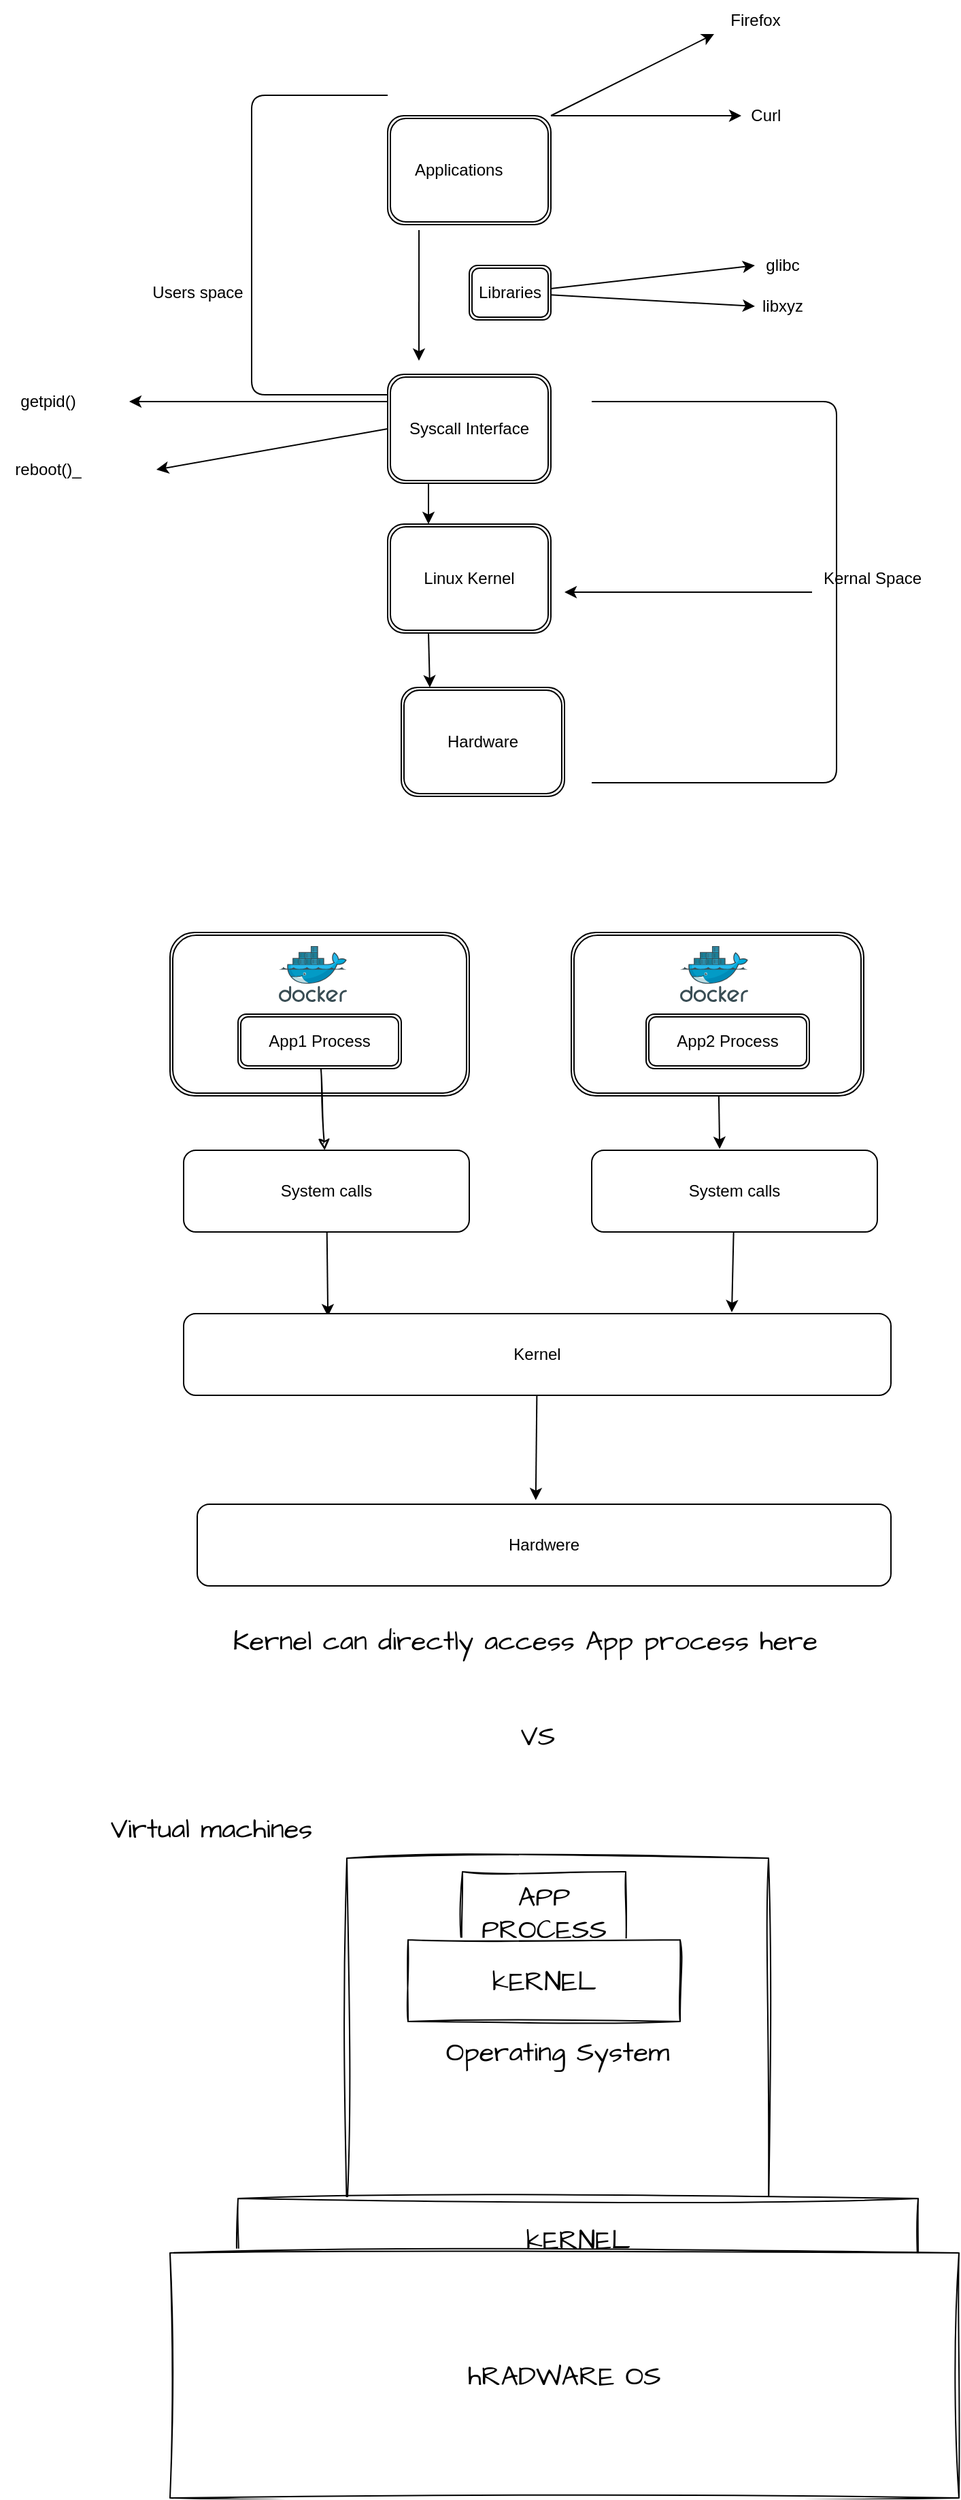 <mxfile>
    <diagram id="OT_pXiCVnQ4ol3Y5FjXG" name="Page-1">
        <mxGraphModel dx="1130" dy="787" grid="1" gridSize="10" guides="1" tooltips="1" connect="1" arrows="1" fold="1" page="1" pageScale="1" pageWidth="850" pageHeight="1100" math="0" shadow="0">
            <root>
                <mxCell id="0"/>
                <mxCell id="1" parent="0"/>
                <mxCell id="2" value="Hardware" style="shape=ext;double=1;rounded=1;whiteSpace=wrap;html=1;" vertex="1" parent="1">
                    <mxGeometry x="340" y="670" width="120" height="80" as="geometry"/>
                </mxCell>
                <mxCell id="21" style="edgeStyle=none;html=1;exitX=0.25;exitY=1;exitDx=0;exitDy=0;entryX=0.25;entryY=0;entryDx=0;entryDy=0;" edge="1" parent="1" source="3" target="4">
                    <mxGeometry relative="1" as="geometry"/>
                </mxCell>
                <mxCell id="25" style="edgeStyle=none;html=1;exitX=0;exitY=0.25;exitDx=0;exitDy=0;" edge="1" parent="1" source="3">
                    <mxGeometry relative="1" as="geometry">
                        <mxPoint x="140" y="460" as="targetPoint"/>
                    </mxGeometry>
                </mxCell>
                <mxCell id="27" style="edgeStyle=none;html=1;exitX=0;exitY=0.5;exitDx=0;exitDy=0;" edge="1" parent="1" source="3">
                    <mxGeometry relative="1" as="geometry">
                        <mxPoint x="160" y="510" as="targetPoint"/>
                    </mxGeometry>
                </mxCell>
                <mxCell id="3" value="Syscall Interface" style="shape=ext;double=1;rounded=1;whiteSpace=wrap;html=1;" vertex="1" parent="1">
                    <mxGeometry x="330" y="440" width="120" height="80" as="geometry"/>
                </mxCell>
                <mxCell id="22" style="edgeStyle=none;html=1;exitX=0.25;exitY=1;exitDx=0;exitDy=0;entryX=0.175;entryY=0;entryDx=0;entryDy=0;entryPerimeter=0;" edge="1" parent="1" source="4" target="2">
                    <mxGeometry relative="1" as="geometry"/>
                </mxCell>
                <mxCell id="4" value="Linux Kernel" style="shape=ext;double=1;rounded=1;whiteSpace=wrap;html=1;" vertex="1" parent="1">
                    <mxGeometry x="330" y="550" width="120" height="80" as="geometry"/>
                </mxCell>
                <mxCell id="11" style="edgeStyle=none;html=1;" edge="1" parent="1">
                    <mxGeometry relative="1" as="geometry">
                        <mxPoint x="600" y="360" as="targetPoint"/>
                        <mxPoint x="450" y="377" as="sourcePoint"/>
                    </mxGeometry>
                </mxCell>
                <mxCell id="13" style="edgeStyle=none;html=1;" edge="1" parent="1" source="5">
                    <mxGeometry relative="1" as="geometry">
                        <mxPoint x="600" y="390" as="targetPoint"/>
                    </mxGeometry>
                </mxCell>
                <mxCell id="5" value="Libraries" style="shape=ext;double=1;rounded=1;whiteSpace=wrap;html=1;" vertex="1" parent="1">
                    <mxGeometry x="390" y="360" width="60" height="40" as="geometry"/>
                </mxCell>
                <mxCell id="7" style="edgeStyle=none;html=1;exitX=1;exitY=0;exitDx=0;exitDy=0;" edge="1" parent="1" source="6">
                    <mxGeometry relative="1" as="geometry">
                        <mxPoint x="570" y="190" as="targetPoint"/>
                    </mxGeometry>
                </mxCell>
                <mxCell id="9" style="edgeStyle=none;html=1;exitX=1;exitY=0;exitDx=0;exitDy=0;" edge="1" parent="1" source="6">
                    <mxGeometry relative="1" as="geometry">
                        <mxPoint x="590" y="250" as="targetPoint"/>
                    </mxGeometry>
                </mxCell>
                <mxCell id="19" style="edgeStyle=none;html=1;exitX=0.192;exitY=1.05;exitDx=0;exitDy=0;exitPerimeter=0;" edge="1" parent="1" source="6">
                    <mxGeometry relative="1" as="geometry">
                        <mxPoint x="353" y="430" as="targetPoint"/>
                    </mxGeometry>
                </mxCell>
                <mxCell id="6" value="Applications&lt;span style=&quot;white-space: pre;&quot;&gt;&#9;&lt;/span&gt;" style="shape=ext;double=1;rounded=1;whiteSpace=wrap;html=1;" vertex="1" parent="1">
                    <mxGeometry x="330" y="250" width="120" height="80" as="geometry"/>
                </mxCell>
                <mxCell id="8" value="Firefox" style="text;html=1;align=center;verticalAlign=middle;resizable=0;points=[];autosize=1;strokeColor=none;fillColor=none;rounded=1;" vertex="1" parent="1">
                    <mxGeometry x="570" y="165" width="60" height="30" as="geometry"/>
                </mxCell>
                <mxCell id="10" value="Curl&lt;span style=&quot;white-space: pre;&quot;&gt;&#9;&lt;/span&gt;" style="text;html=1;align=center;verticalAlign=middle;resizable=0;points=[];autosize=1;strokeColor=none;fillColor=none;rounded=1;" vertex="1" parent="1">
                    <mxGeometry x="585" y="235" width="50" height="30" as="geometry"/>
                </mxCell>
                <mxCell id="12" value="glibc" style="text;html=1;align=center;verticalAlign=middle;resizable=0;points=[];autosize=1;strokeColor=none;fillColor=none;rounded=1;" vertex="1" parent="1">
                    <mxGeometry x="595" y="345" width="50" height="30" as="geometry"/>
                </mxCell>
                <mxCell id="14" value="libxyz" style="text;html=1;align=center;verticalAlign=middle;resizable=0;points=[];autosize=1;strokeColor=none;fillColor=none;rounded=1;" vertex="1" parent="1">
                    <mxGeometry x="595" y="375" width="50" height="30" as="geometry"/>
                </mxCell>
                <mxCell id="18" style="edgeStyle=none;html=1;exitX=0.1;exitY=0.5;exitDx=0;exitDy=0;exitPerimeter=0;" edge="1" parent="1" source="15">
                    <mxGeometry relative="1" as="geometry">
                        <mxPoint x="460" y="600" as="targetPoint"/>
                    </mxGeometry>
                </mxCell>
                <mxCell id="15" value="" style="shape=curlyBracket;whiteSpace=wrap;html=1;rounded=1;flipH=1;labelPosition=right;verticalLabelPosition=middle;align=left;verticalAlign=middle;size=0;" vertex="1" parent="1">
                    <mxGeometry x="480" y="460" width="180" height="280" as="geometry"/>
                </mxCell>
                <mxCell id="16" value="Kernal Space&lt;span style=&quot;white-space: pre;&quot;&gt;&#9;&lt;/span&gt;" style="text;html=1;align=center;verticalAlign=middle;resizable=0;points=[];autosize=1;strokeColor=none;fillColor=none;rounded=1;" vertex="1" parent="1">
                    <mxGeometry x="640" y="575" width="100" height="30" as="geometry"/>
                </mxCell>
                <mxCell id="23" value="" style="shape=curlyBracket;whiteSpace=wrap;html=1;rounded=1;labelPosition=left;verticalLabelPosition=middle;align=right;verticalAlign=middle;size=0;" vertex="1" parent="1">
                    <mxGeometry x="230" y="235" width="100" height="220" as="geometry"/>
                </mxCell>
                <mxCell id="24" value="Users space" style="text;html=1;align=center;verticalAlign=middle;resizable=0;points=[];autosize=1;strokeColor=none;fillColor=none;rounded=1;" vertex="1" parent="1">
                    <mxGeometry x="145" y="365" width="90" height="30" as="geometry"/>
                </mxCell>
                <mxCell id="26" value="getpid()" style="text;html=1;align=center;verticalAlign=middle;resizable=0;points=[];autosize=1;strokeColor=none;fillColor=none;rounded=1;" vertex="1" parent="1">
                    <mxGeometry x="50" y="445" width="60" height="30" as="geometry"/>
                </mxCell>
                <mxCell id="28" value="reboot()_" style="text;html=1;align=center;verticalAlign=middle;resizable=0;points=[];autosize=1;strokeColor=none;fillColor=none;rounded=1;" vertex="1" parent="1">
                    <mxGeometry x="45" y="495" width="70" height="30" as="geometry"/>
                </mxCell>
                <mxCell id="29" value="" style="shape=ext;double=1;rounded=1;whiteSpace=wrap;html=1;" vertex="1" parent="1">
                    <mxGeometry x="170" y="850" width="220" height="120" as="geometry"/>
                </mxCell>
                <mxCell id="44" style="edgeStyle=none;html=1;entryX=0.448;entryY=-0.017;entryDx=0;entryDy=0;entryPerimeter=0;" edge="1" parent="1" source="30" target="38">
                    <mxGeometry relative="1" as="geometry">
                        <mxPoint x="572.5" y="990" as="targetPoint"/>
                    </mxGeometry>
                </mxCell>
                <mxCell id="30" value="&lt;span style=&quot;color: rgba(0, 0, 0, 0); font-family: monospace; font-size: 0px; text-align: start;&quot;&gt;%3CmxGraphModel%3E%3Croot%3E%3CmxCell%20id%3D%220%22%2F%3E%3CmxCell%20id%3D%221%22%20parent%3D%220%22%2F%3E%3CmxCell%20id%3D%222%22%20value%3D%22%22%20style%3D%22shape%3Dext%3Bdouble%3D1%3Brounded%3D0%3BwhiteSpace%3Dwrap%3Bhtml%3D1%3B%22%20vertex%3D%221%22%20parent%3D%221%22%3E%3CmxGeometry%20x%3D%22220%22%20y%3D%22910%22%20width%3D%22120%22%20height%3D%2240%22%20as%3D%22geometry%22%2F%3E%3C%2FmxCell%3E%3C%2Froot%3E%3C%2FmxGraphModel%3E&lt;/span&gt;" style="shape=ext;double=1;rounded=1;whiteSpace=wrap;html=1;" vertex="1" parent="1">
                    <mxGeometry x="465" y="850" width="215" height="120" as="geometry"/>
                </mxCell>
                <mxCell id="53" style="edgeStyle=none;rounded=1;sketch=1;hachureGap=4;jiggle=2;curveFitting=1;html=1;fontFamily=Architects Daughter;fontSource=https%3A%2F%2Ffonts.googleapis.com%2Fcss%3Ffamily%3DArchitects%2BDaughter;fontSize=16;" edge="1" parent="1" source="32" target="37">
                    <mxGeometry relative="1" as="geometry"/>
                </mxCell>
                <mxCell id="32" value="App1 Process" style="shape=ext;double=1;rounded=1;whiteSpace=wrap;html=1;" vertex="1" parent="1">
                    <mxGeometry x="220" y="910" width="120" height="40" as="geometry"/>
                </mxCell>
                <mxCell id="33" value="" style="sketch=0;aspect=fixed;html=1;points=[];align=center;image;fontSize=12;image=img/lib/mscae/Docker.svg;rounded=1;" vertex="1" parent="1">
                    <mxGeometry x="250" y="860" width="50" height="41" as="geometry"/>
                </mxCell>
                <mxCell id="34" value="" style="sketch=0;aspect=fixed;html=1;points=[];align=center;image;fontSize=12;image=img/lib/mscae/Docker.svg;rounded=1;" vertex="1" parent="1">
                    <mxGeometry x="545" y="860" width="50" height="41" as="geometry"/>
                </mxCell>
                <mxCell id="36" value="App2 Process" style="shape=ext;double=1;rounded=1;whiteSpace=wrap;html=1;" vertex="1" parent="1">
                    <mxGeometry x="520" y="910" width="120" height="40" as="geometry"/>
                </mxCell>
                <mxCell id="45" style="edgeStyle=none;html=1;entryX=0.204;entryY=0.033;entryDx=0;entryDy=0;entryPerimeter=0;" edge="1" parent="1" source="37" target="39">
                    <mxGeometry relative="1" as="geometry"/>
                </mxCell>
                <mxCell id="37" value="System calls" style="rounded=1;whiteSpace=wrap;html=1;" vertex="1" parent="1">
                    <mxGeometry x="180" y="1010" width="210" height="60" as="geometry"/>
                </mxCell>
                <mxCell id="46" style="edgeStyle=none;html=1;entryX=0.775;entryY=-0.017;entryDx=0;entryDy=0;entryPerimeter=0;" edge="1" parent="1" source="38" target="39">
                    <mxGeometry relative="1" as="geometry"/>
                </mxCell>
                <mxCell id="38" value="System calls" style="rounded=1;whiteSpace=wrap;html=1;" vertex="1" parent="1">
                    <mxGeometry x="480" y="1010" width="210" height="60" as="geometry"/>
                </mxCell>
                <mxCell id="49" style="edgeStyle=none;html=1;entryX=0.488;entryY=-0.05;entryDx=0;entryDy=0;entryPerimeter=0;" edge="1" parent="1" source="39" target="40">
                    <mxGeometry relative="1" as="geometry"/>
                </mxCell>
                <mxCell id="39" value="Kernel" style="rounded=1;whiteSpace=wrap;html=1;" vertex="1" parent="1">
                    <mxGeometry x="180" y="1130" width="520" height="60" as="geometry"/>
                </mxCell>
                <mxCell id="40" value="Hardwere" style="rounded=1;whiteSpace=wrap;html=1;" vertex="1" parent="1">
                    <mxGeometry x="190" y="1270" width="510" height="60" as="geometry"/>
                </mxCell>
                <mxCell id="54" value="Kernel can directly access App process here&lt;span style=&quot;white-space: pre;&quot;&gt;&#9;&lt;/span&gt;" style="text;html=1;align=center;verticalAlign=middle;resizable=0;points=[];autosize=1;strokeColor=none;fillColor=none;fontSize=20;fontFamily=Architects Daughter;sketch=1;hachureGap=4;jiggle=2;curveFitting=1;fontSource=https%3A%2F%2Ffonts.googleapis.com%2Fcss%3Ffamily%3DArchitects%2BDaughter;" vertex="1" parent="1">
                    <mxGeometry x="205" y="1350" width="470" height="40" as="geometry"/>
                </mxCell>
                <mxCell id="55" value="VS" style="text;html=1;align=center;verticalAlign=middle;resizable=0;points=[];autosize=1;strokeColor=none;fillColor=none;fontSize=20;fontFamily=Architects Daughter;sketch=1;hachureGap=4;jiggle=2;curveFitting=1;fontSource=https%3A%2F%2Ffonts.googleapis.com%2Fcss%3Ffamily%3DArchitects%2BDaughter;" vertex="1" parent="1">
                    <mxGeometry x="415" y="1420" width="50" height="40" as="geometry"/>
                </mxCell>
                <mxCell id="56" value="Virtual machines&lt;br&gt;&lt;br&gt;" style="text;html=1;align=center;verticalAlign=middle;resizable=0;points=[];autosize=1;strokeColor=none;fillColor=none;fontSize=20;fontFamily=Architects Daughter;sketch=1;hachureGap=4;jiggle=2;curveFitting=1;fontSource=https%3A%2F%2Ffonts.googleapis.com%2Fcss%3Ffamily%3DArchitects%2BDaughter;" vertex="1" parent="1">
                    <mxGeometry x="115" y="1490" width="170" height="60" as="geometry"/>
                </mxCell>
                <mxCell id="57" value="&lt;br&gt;Operating System" style="rounded=0;whiteSpace=wrap;html=1;sketch=1;hachureGap=4;jiggle=2;curveFitting=1;fontFamily=Architects Daughter;fontSource=https%3A%2F%2Ffonts.googleapis.com%2Fcss%3Ffamily%3DArchitects%2BDaughter;fontSize=20;" vertex="1" parent="1">
                    <mxGeometry x="300" y="1530" width="310" height="260" as="geometry"/>
                </mxCell>
                <mxCell id="58" value="APP PROCESS" style="rounded=0;whiteSpace=wrap;html=1;sketch=1;hachureGap=4;jiggle=2;curveFitting=1;fontFamily=Architects Daughter;fontSource=https%3A%2F%2Ffonts.googleapis.com%2Fcss%3Ffamily%3DArchitects%2BDaughter;fontSize=20;" vertex="1" parent="1">
                    <mxGeometry x="385" y="1540" width="120" height="60" as="geometry"/>
                </mxCell>
                <mxCell id="64" value="kERNEL" style="rounded=0;whiteSpace=wrap;html=1;sketch=1;hachureGap=4;jiggle=2;curveFitting=1;fontFamily=Architects Daughter;fontSource=https%3A%2F%2Ffonts.googleapis.com%2Fcss%3Ffamily%3DArchitects%2BDaughter;fontSize=20;" vertex="1" parent="1">
                    <mxGeometry x="345" y="1590" width="200" height="60" as="geometry"/>
                </mxCell>
                <mxCell id="66" value="kERNEL" style="rounded=0;whiteSpace=wrap;html=1;sketch=1;hachureGap=4;jiggle=2;curveFitting=1;fontFamily=Architects Daughter;fontSource=https%3A%2F%2Ffonts.googleapis.com%2Fcss%3Ffamily%3DArchitects%2BDaughter;fontSize=20;" vertex="1" parent="1">
                    <mxGeometry x="220" y="1780" width="500" height="60" as="geometry"/>
                </mxCell>
                <mxCell id="69" value="hRADWARE OS" style="rounded=0;whiteSpace=wrap;html=1;sketch=1;hachureGap=4;jiggle=2;curveFitting=1;fontFamily=Architects Daughter;fontSource=https%3A%2F%2Ffonts.googleapis.com%2Fcss%3Ffamily%3DArchitects%2BDaughter;fontSize=20;" vertex="1" parent="1">
                    <mxGeometry x="170" y="1820" width="580" height="180" as="geometry"/>
                </mxCell>
            </root>
        </mxGraphModel>
    </diagram>
</mxfile>